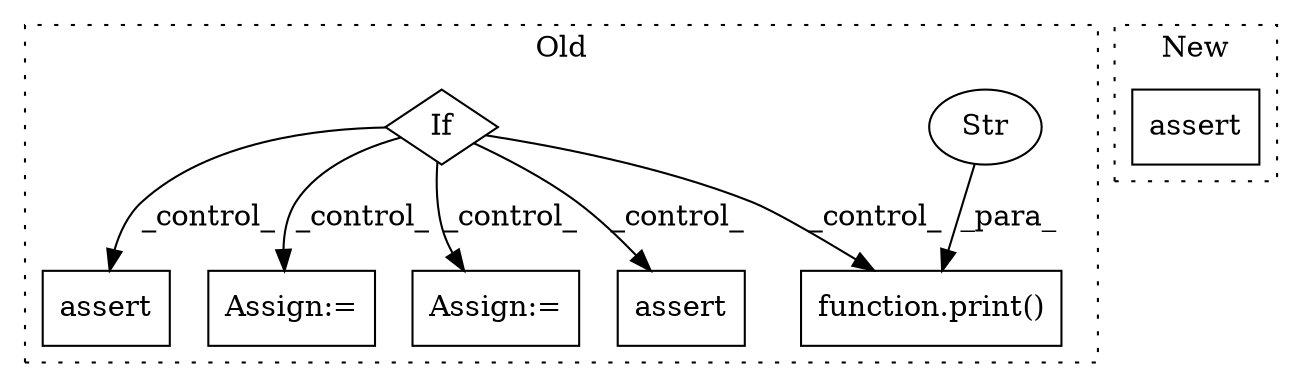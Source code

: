 digraph G {
subgraph cluster0 {
1 [label="function.print()" a="75" s="2103,2126" l="6,1" shape="box"];
3 [label="Str" a="66" s="2109" l="9" shape="ellipse"];
4 [label="If" a="96" s="1150" l="3" shape="diamond"];
5 [label="assert" a="65" s="1307" l="7" shape="box"];
6 [label="Assign:=" a="68" s="1477" l="3" shape="box"];
7 [label="Assign:=" a="68" s="1414" l="3" shape="box"];
8 [label="assert" a="65" s="2148" l="7" shape="box"];
label = "Old";
style="dotted";
}
subgraph cluster1 {
2 [label="assert" a="65" s="2627" l="7" shape="box"];
label = "New";
style="dotted";
}
3 -> 1 [label="_para_"];
4 -> 5 [label="_control_"];
4 -> 6 [label="_control_"];
4 -> 8 [label="_control_"];
4 -> 7 [label="_control_"];
4 -> 1 [label="_control_"];
}